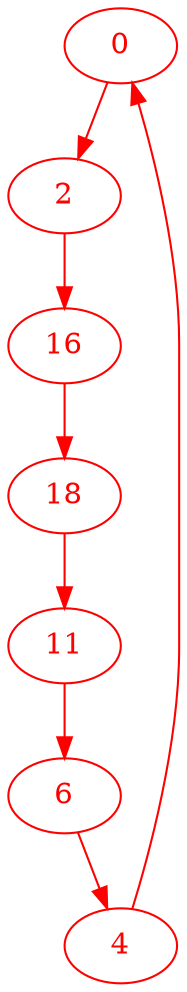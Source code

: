 digraph g{
node [color = red, fontcolor=red]; 0 2 4 6 11 16 18 ;
0 -> 2 [color=red] ;
2 -> 16 [color=red] ;
4 -> 0 [color=red] ;
6 -> 4 [color=red] ;
11 -> 6 [color=red] ;
16 -> 18 [color=red] ;
18 -> 11 [color=red] ;
}